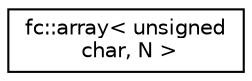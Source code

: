 digraph "Graphical Class Hierarchy"
{
  edge [fontname="Helvetica",fontsize="10",labelfontname="Helvetica",labelfontsize="10"];
  node [fontname="Helvetica",fontsize="10",shape=record];
  rankdir="LR";
  Node0 [label="fc::array\< unsigned\l char, N \>",height=0.2,width=0.4,color="black", fillcolor="white", style="filled",URL="$classfc_1_1array_3_01unsigned_01char_00_01_n_01_4.html"];
}
